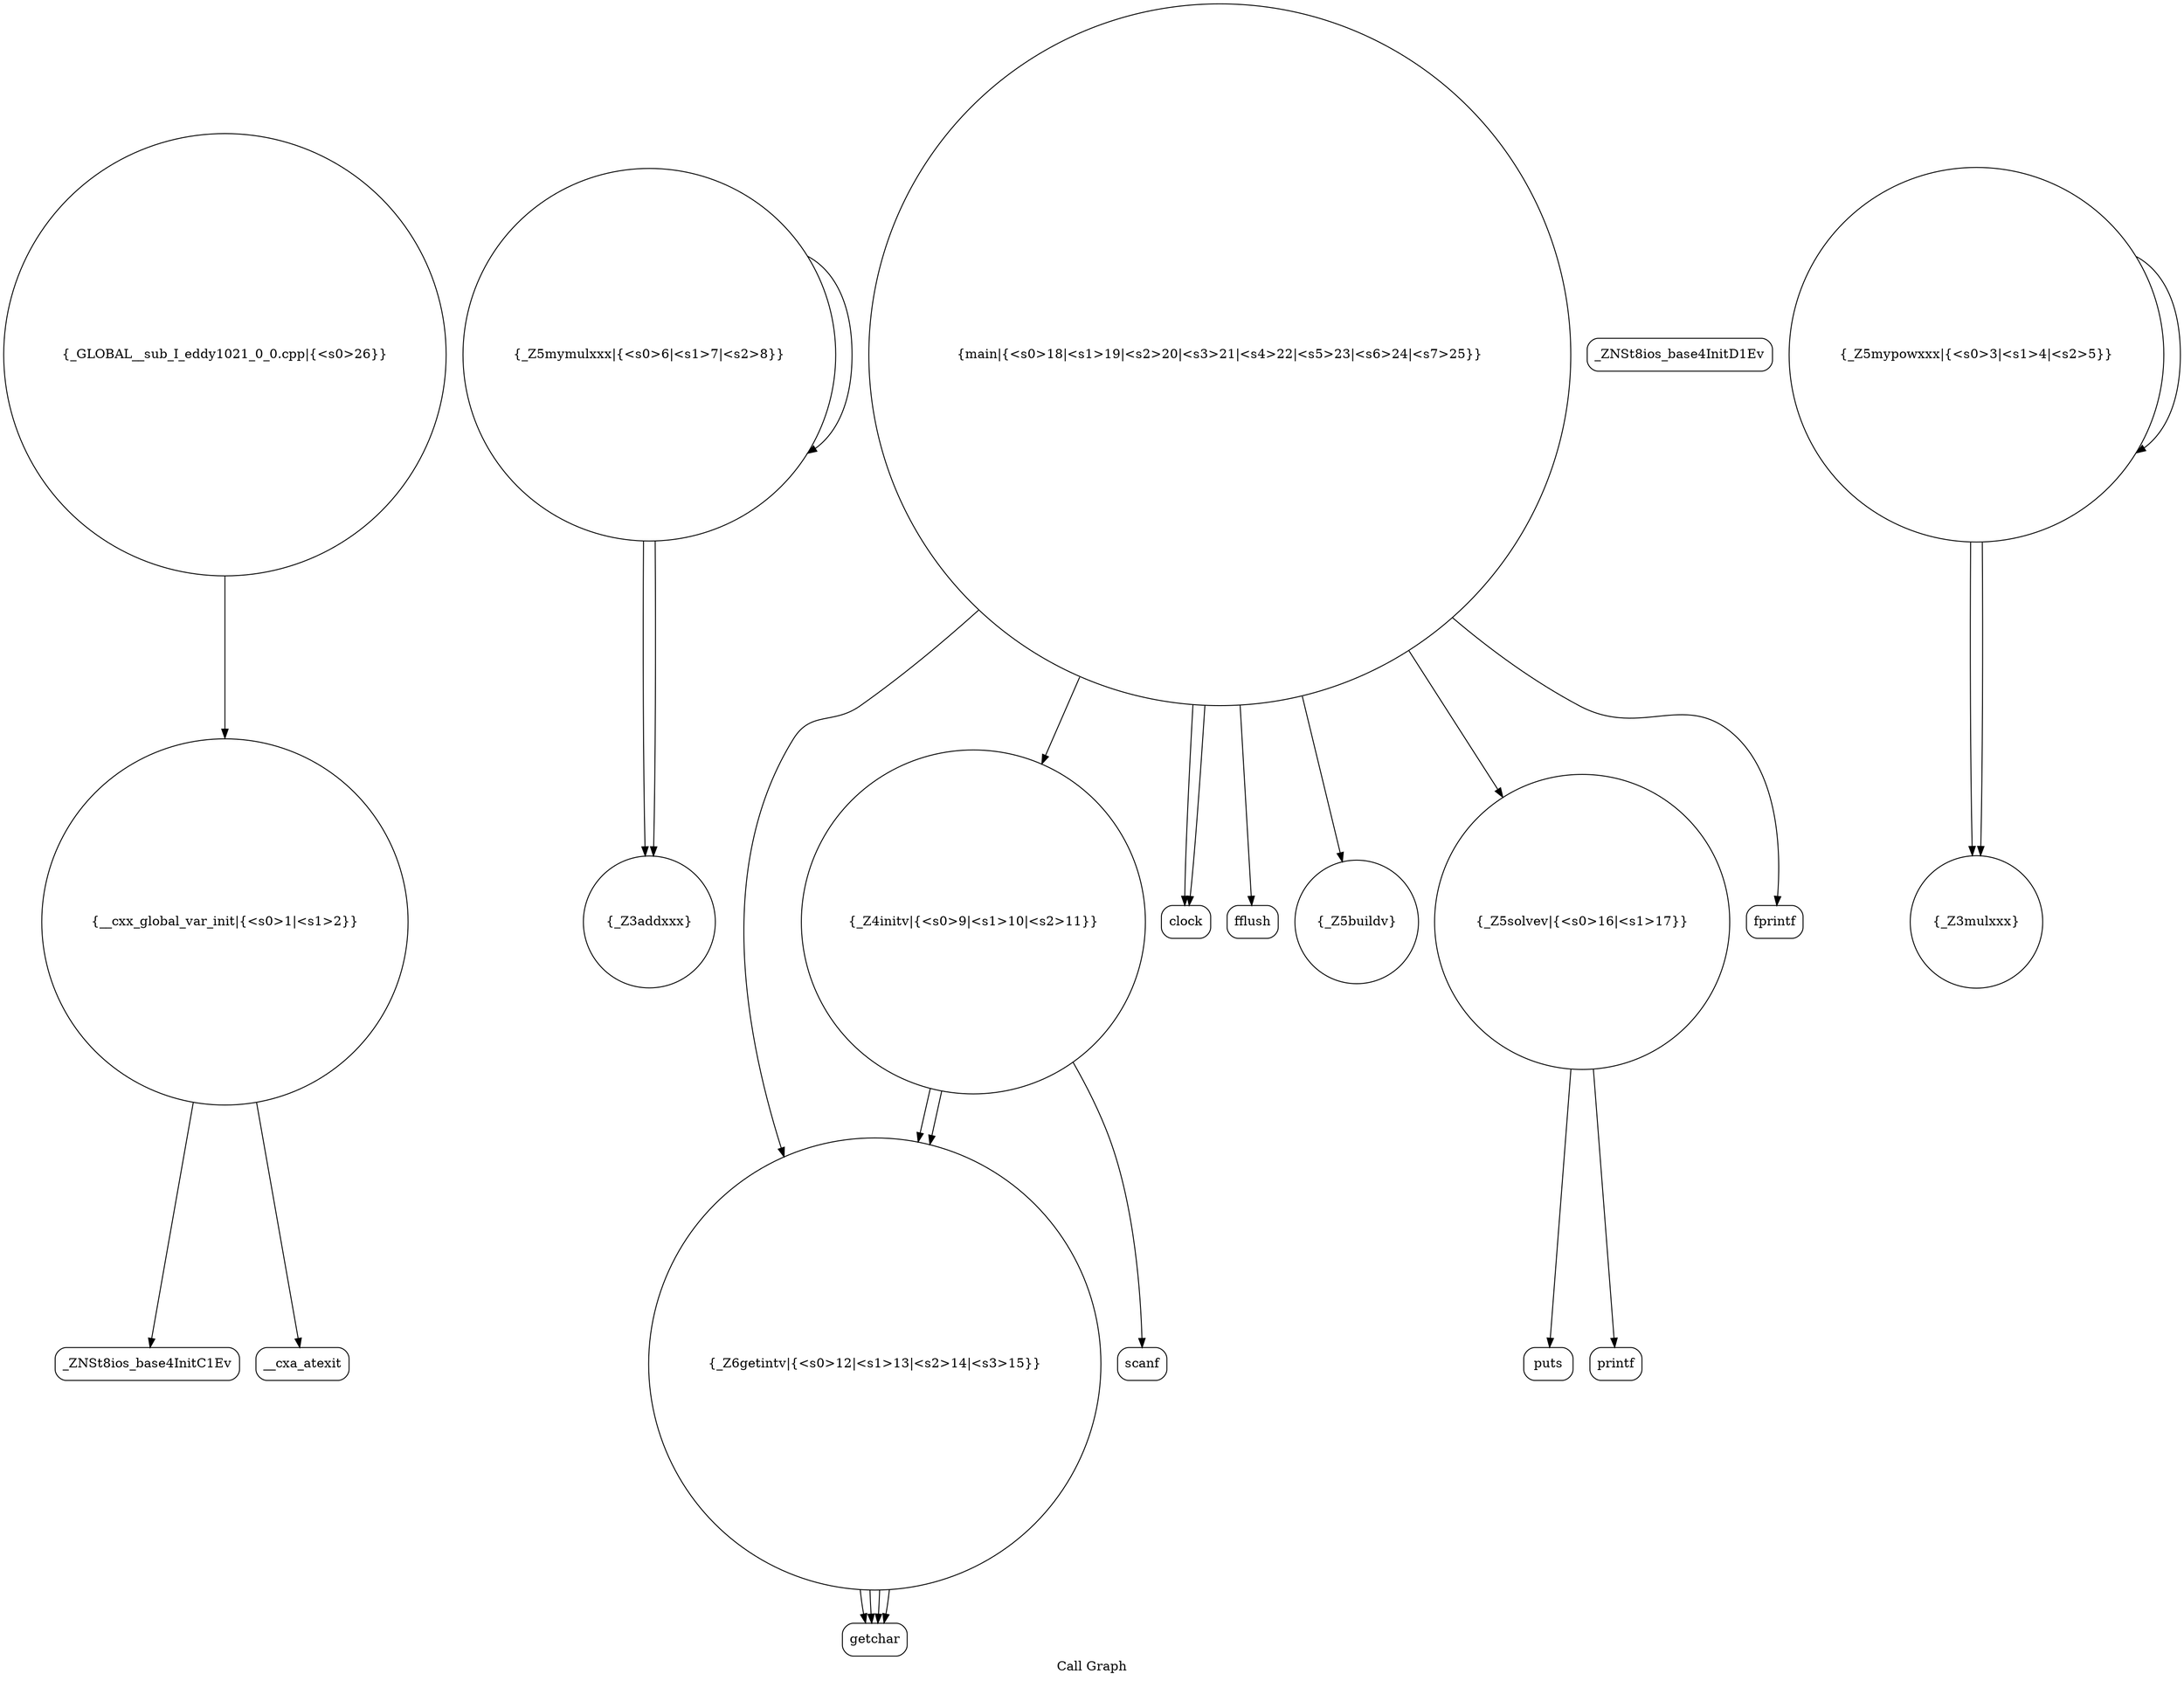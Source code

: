 digraph "Call Graph" {
	label="Call Graph";

	Node0x562b510697f0 [shape=record,shape=circle,label="{__cxx_global_var_init|{<s0>1|<s1>2}}"];
	Node0x562b510697f0:s0 -> Node0x562b51069c80[color=black];
	Node0x562b510697f0:s1 -> Node0x562b51069d80[color=black];
	Node0x562b51069f80 [shape=record,shape=circle,label="{_Z3addxxx}"];
	Node0x562b5106a300 [shape=record,shape=Mrecord,label="{puts}"];
	Node0x562b51069d00 [shape=record,shape=Mrecord,label="{_ZNSt8ios_base4InitD1Ev}"];
	Node0x562b5106a080 [shape=record,shape=circle,label="{_Z4initv|{<s0>9|<s1>10|<s2>11}}"];
	Node0x562b5106a080:s0 -> Node0x562b5106a100[color=black];
	Node0x562b5106a080:s1 -> Node0x562b5106a100[color=black];
	Node0x562b5106a080:s2 -> Node0x562b5106a180[color=black];
	Node0x562b5106a400 [shape=record,shape=Mrecord,label="{clock}"];
	Node0x562b51069e00 [shape=record,shape=circle,label="{_Z5mypowxxx|{<s0>3|<s1>4|<s2>5}}"];
	Node0x562b51069e00:s0 -> Node0x562b51069e80[color=black];
	Node0x562b51069e00:s1 -> Node0x562b51069e00[color=black];
	Node0x562b51069e00:s2 -> Node0x562b51069e80[color=black];
	Node0x562b5106a180 [shape=record,shape=Mrecord,label="{scanf}"];
	Node0x562b5106a500 [shape=record,shape=Mrecord,label="{fflush}"];
	Node0x562b51069f00 [shape=record,shape=circle,label="{_Z5mymulxxx|{<s0>6|<s1>7|<s2>8}}"];
	Node0x562b51069f00:s0 -> Node0x562b51069f80[color=black];
	Node0x562b51069f00:s1 -> Node0x562b51069f00[color=black];
	Node0x562b51069f00:s2 -> Node0x562b51069f80[color=black];
	Node0x562b5106a280 [shape=record,shape=Mrecord,label="{printf}"];
	Node0x562b5106a600 [shape=record,shape=circle,label="{_GLOBAL__sub_I_eddy1021_0_0.cpp|{<s0>26}}"];
	Node0x562b5106a600:s0 -> Node0x562b510697f0[color=black];
	Node0x562b51069c80 [shape=record,shape=Mrecord,label="{_ZNSt8ios_base4InitC1Ev}"];
	Node0x562b5106a000 [shape=record,shape=circle,label="{_Z5buildv}"];
	Node0x562b5106a380 [shape=record,shape=circle,label="{main|{<s0>18|<s1>19|<s2>20|<s3>21|<s4>22|<s5>23|<s6>24|<s7>25}}"];
	Node0x562b5106a380:s0 -> Node0x562b5106a000[color=black];
	Node0x562b5106a380:s1 -> Node0x562b5106a100[color=black];
	Node0x562b5106a380:s2 -> Node0x562b5106a400[color=black];
	Node0x562b5106a380:s3 -> Node0x562b5106a080[color=black];
	Node0x562b5106a380:s4 -> Node0x562b5106a200[color=black];
	Node0x562b5106a380:s5 -> Node0x562b5106a400[color=black];
	Node0x562b5106a380:s6 -> Node0x562b5106a480[color=black];
	Node0x562b5106a380:s7 -> Node0x562b5106a500[color=black];
	Node0x562b51069d80 [shape=record,shape=Mrecord,label="{__cxa_atexit}"];
	Node0x562b5106a100 [shape=record,shape=circle,label="{_Z6getintv|{<s0>12|<s1>13|<s2>14|<s3>15}}"];
	Node0x562b5106a100:s0 -> Node0x562b5106a580[color=black];
	Node0x562b5106a100:s1 -> Node0x562b5106a580[color=black];
	Node0x562b5106a100:s2 -> Node0x562b5106a580[color=black];
	Node0x562b5106a100:s3 -> Node0x562b5106a580[color=black];
	Node0x562b5106a480 [shape=record,shape=Mrecord,label="{fprintf}"];
	Node0x562b51069e80 [shape=record,shape=circle,label="{_Z3mulxxx}"];
	Node0x562b5106a200 [shape=record,shape=circle,label="{_Z5solvev|{<s0>16|<s1>17}}"];
	Node0x562b5106a200:s0 -> Node0x562b5106a280[color=black];
	Node0x562b5106a200:s1 -> Node0x562b5106a300[color=black];
	Node0x562b5106a580 [shape=record,shape=Mrecord,label="{getchar}"];
}
